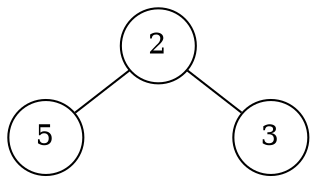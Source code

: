 digraph BT319 {
    nodesep=1;
    ranksep=0.1;
    margin=0;
    graph [ordering="out"]
    node [shape=circle];
    edge [arrowsize=0.8, arrowhead=none, arrowtail=none];
    2 -> 5;
    2 -> 3;
}